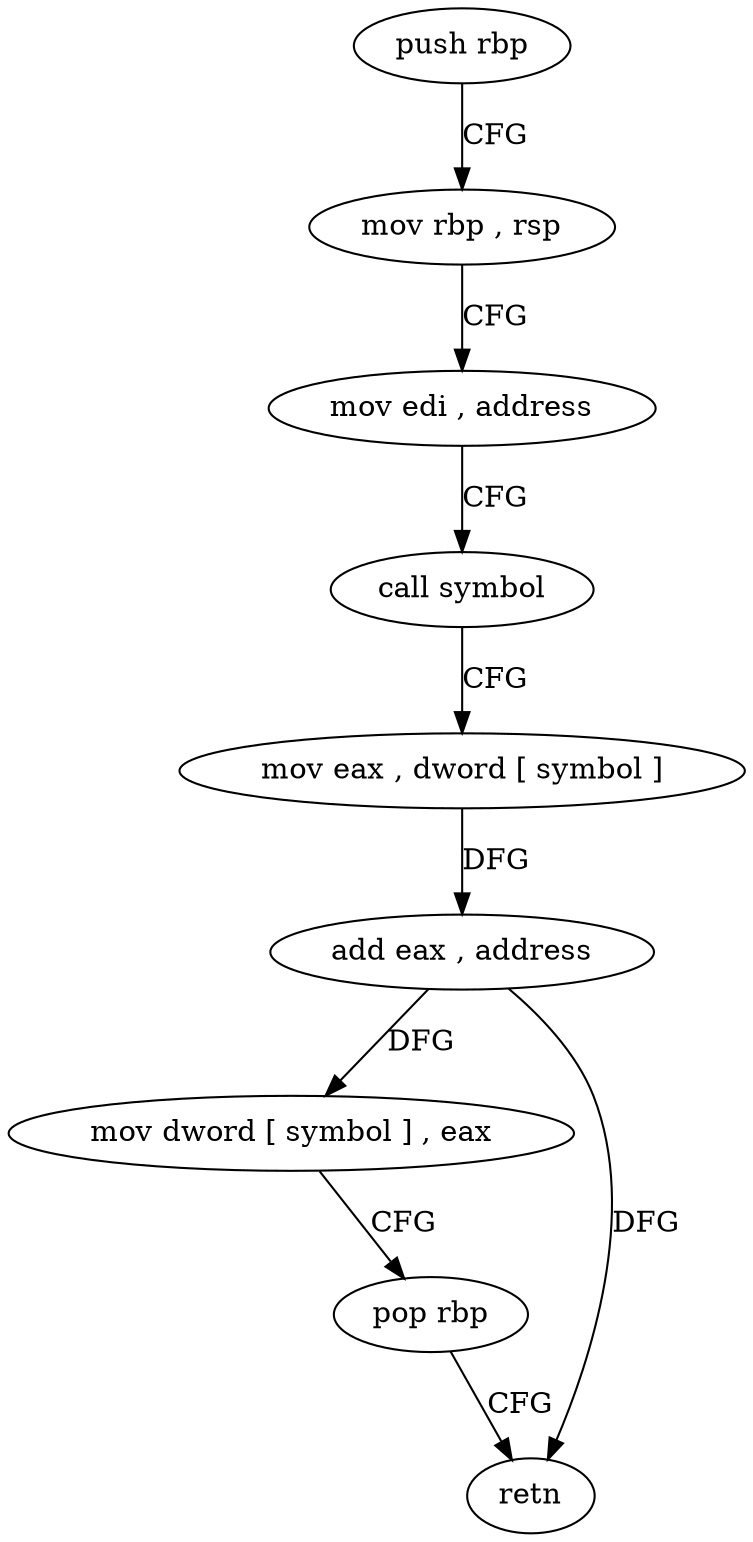 digraph "func" {
"4205408" [label = "push rbp" ]
"4205409" [label = "mov rbp , rsp" ]
"4205412" [label = "mov edi , address" ]
"4205417" [label = "call symbol" ]
"4205422" [label = "mov eax , dword [ symbol ]" ]
"4205429" [label = "add eax , address" ]
"4205432" [label = "mov dword [ symbol ] , eax" ]
"4205439" [label = "pop rbp" ]
"4205440" [label = "retn" ]
"4205408" -> "4205409" [ label = "CFG" ]
"4205409" -> "4205412" [ label = "CFG" ]
"4205412" -> "4205417" [ label = "CFG" ]
"4205417" -> "4205422" [ label = "CFG" ]
"4205422" -> "4205429" [ label = "DFG" ]
"4205429" -> "4205432" [ label = "DFG" ]
"4205429" -> "4205440" [ label = "DFG" ]
"4205432" -> "4205439" [ label = "CFG" ]
"4205439" -> "4205440" [ label = "CFG" ]
}
